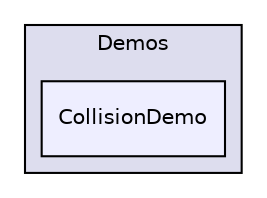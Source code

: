 digraph "bullet/bullet-2.82-r2704/Demos/CollisionDemo" {
  compound=true
  node [ fontsize="10", fontname="Helvetica"];
  edge [ labelfontsize="10", labelfontname="Helvetica"];
  subgraph clusterdir_fbeee990c6fb95278eb756dfe9f9c37f {
    graph [ bgcolor="#ddddee", pencolor="black", label="Demos" fontname="Helvetica", fontsize="10", URL="dir_fbeee990c6fb95278eb756dfe9f9c37f.html"]
  dir_a5982f1df7b3ef7e476bab2e68cf9153 [shape=box, label="CollisionDemo", style="filled", fillcolor="#eeeeff", pencolor="black", URL="dir_a5982f1df7b3ef7e476bab2e68cf9153.html"];
  }
}
